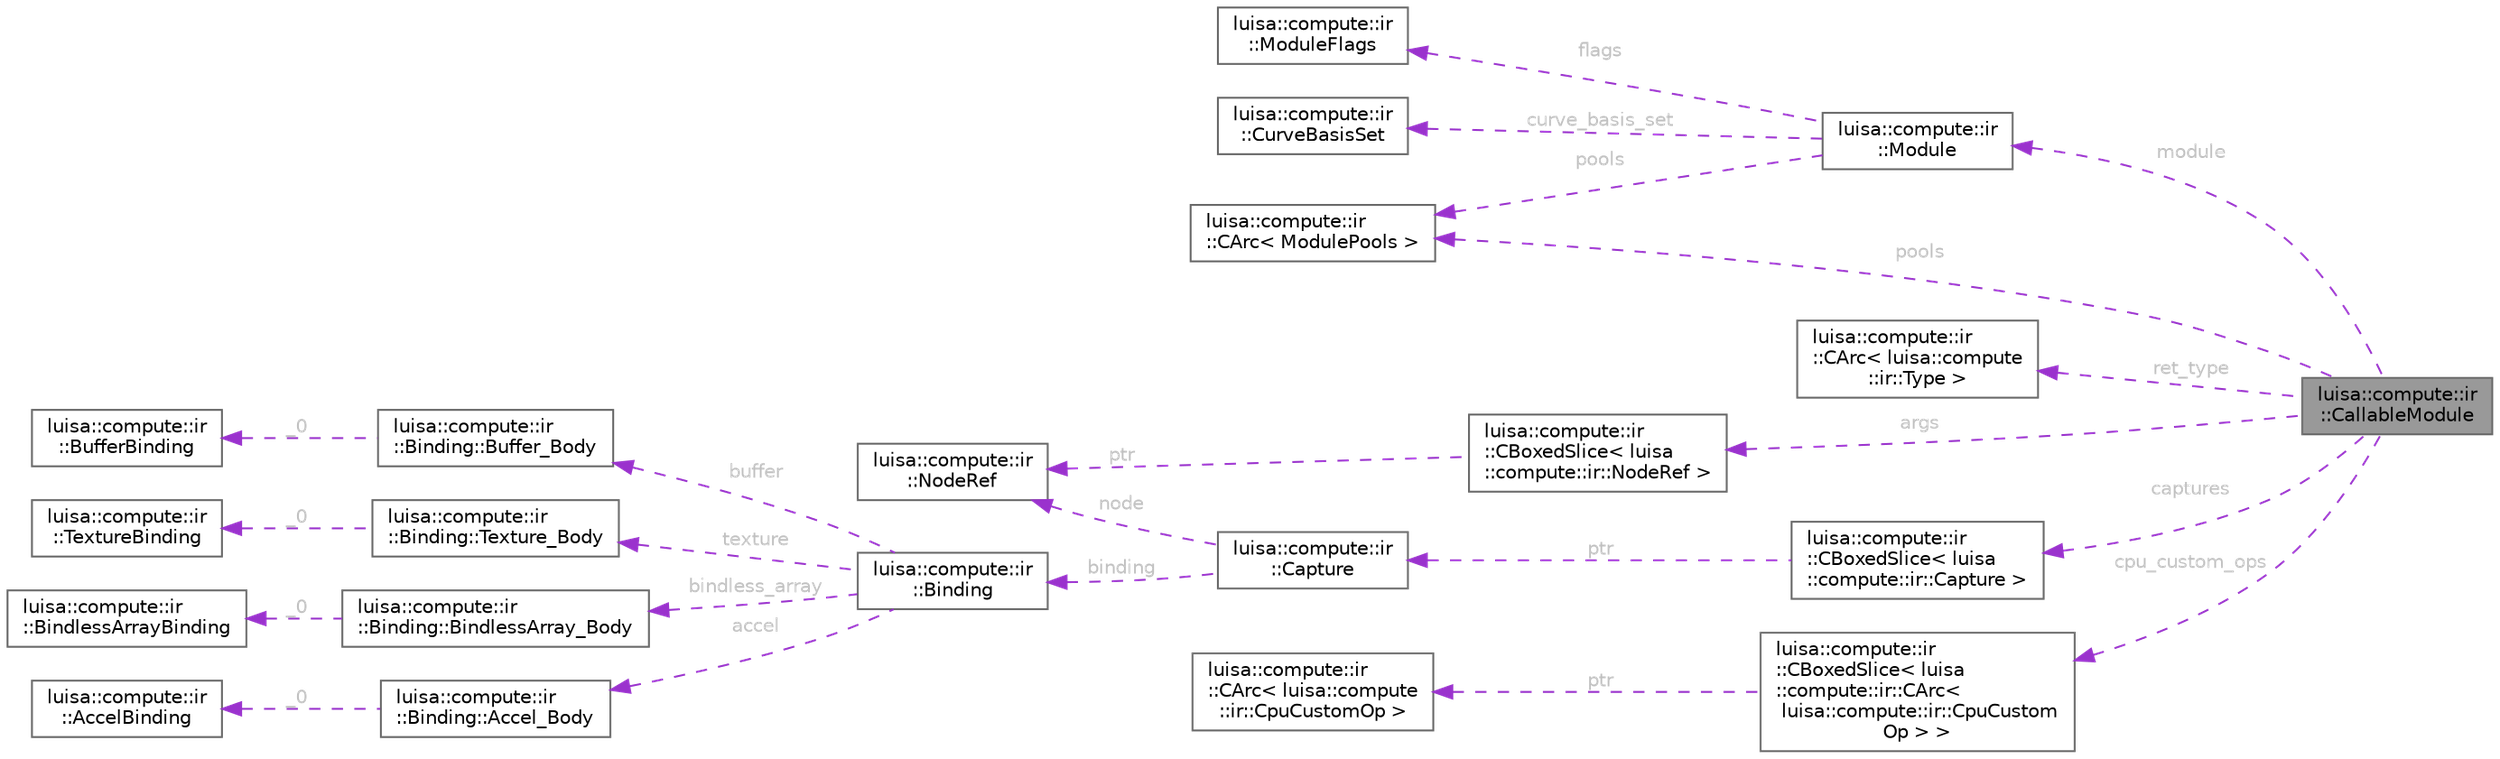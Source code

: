 digraph "luisa::compute::ir::CallableModule"
{
 // LATEX_PDF_SIZE
  bgcolor="transparent";
  edge [fontname=Helvetica,fontsize=10,labelfontname=Helvetica,labelfontsize=10];
  node [fontname=Helvetica,fontsize=10,shape=box,height=0.2,width=0.4];
  rankdir="LR";
  Node1 [id="Node000001",label="luisa::compute::ir\l::CallableModule",height=0.2,width=0.4,color="gray40", fillcolor="grey60", style="filled", fontcolor="black",tooltip=" "];
  Node2 -> Node1 [id="edge23_Node000001_Node000002",dir="back",color="darkorchid3",style="dashed",tooltip=" ",label=" module",fontcolor="grey" ];
  Node2 [id="Node000002",label="luisa::compute::ir\l::Module",height=0.2,width=0.4,color="gray40", fillcolor="white", style="filled",URL="$structluisa_1_1compute_1_1ir_1_1_module.html",tooltip=" "];
  Node3 -> Node2 [id="edge24_Node000002_Node000003",dir="back",color="darkorchid3",style="dashed",tooltip=" ",label=" flags",fontcolor="grey" ];
  Node3 [id="Node000003",label="luisa::compute::ir\l::ModuleFlags",height=0.2,width=0.4,color="gray40", fillcolor="white", style="filled",URL="$structluisa_1_1compute_1_1ir_1_1_module_flags.html",tooltip=" "];
  Node4 -> Node2 [id="edge25_Node000002_Node000004",dir="back",color="darkorchid3",style="dashed",tooltip=" ",label=" curve_basis_set",fontcolor="grey" ];
  Node4 [id="Node000004",label="luisa::compute::ir\l::CurveBasisSet",height=0.2,width=0.4,color="gray40", fillcolor="white", style="filled",URL="$structluisa_1_1compute_1_1ir_1_1_curve_basis_set.html",tooltip=" "];
  Node5 -> Node2 [id="edge26_Node000002_Node000005",dir="back",color="darkorchid3",style="dashed",tooltip=" ",label=" pools",fontcolor="grey" ];
  Node5 [id="Node000005",label="luisa::compute::ir\l::CArc\< ModulePools \>",height=0.2,width=0.4,color="gray40", fillcolor="white", style="filled",URL="$structluisa_1_1compute_1_1ir_1_1_c_arc.html",tooltip=" "];
  Node6 -> Node1 [id="edge27_Node000001_Node000006",dir="back",color="darkorchid3",style="dashed",tooltip=" ",label=" ret_type",fontcolor="grey" ];
  Node6 [id="Node000006",label="luisa::compute::ir\l::CArc\< luisa::compute\l::ir::Type \>",height=0.2,width=0.4,color="gray40", fillcolor="white", style="filled",URL="$structluisa_1_1compute_1_1ir_1_1_c_arc.html",tooltip=" "];
  Node7 -> Node1 [id="edge28_Node000001_Node000007",dir="back",color="darkorchid3",style="dashed",tooltip=" ",label=" args",fontcolor="grey" ];
  Node7 [id="Node000007",label="luisa::compute::ir\l::CBoxedSlice\< luisa\l::compute::ir::NodeRef \>",height=0.2,width=0.4,color="gray40", fillcolor="white", style="filled",URL="$structluisa_1_1compute_1_1ir_1_1_c_boxed_slice.html",tooltip=" "];
  Node8 -> Node7 [id="edge29_Node000007_Node000008",dir="back",color="darkorchid3",style="dashed",tooltip=" ",label=" ptr",fontcolor="grey" ];
  Node8 [id="Node000008",label="luisa::compute::ir\l::NodeRef",height=0.2,width=0.4,color="gray40", fillcolor="white", style="filled",URL="$structluisa_1_1compute_1_1ir_1_1_node_ref.html",tooltip=" "];
  Node9 -> Node1 [id="edge30_Node000001_Node000009",dir="back",color="darkorchid3",style="dashed",tooltip=" ",label=" captures",fontcolor="grey" ];
  Node9 [id="Node000009",label="luisa::compute::ir\l::CBoxedSlice\< luisa\l::compute::ir::Capture \>",height=0.2,width=0.4,color="gray40", fillcolor="white", style="filled",URL="$structluisa_1_1compute_1_1ir_1_1_c_boxed_slice.html",tooltip=" "];
  Node10 -> Node9 [id="edge31_Node000009_Node000010",dir="back",color="darkorchid3",style="dashed",tooltip=" ",label=" ptr",fontcolor="grey" ];
  Node10 [id="Node000010",label="luisa::compute::ir\l::Capture",height=0.2,width=0.4,color="gray40", fillcolor="white", style="filled",URL="$structluisa_1_1compute_1_1ir_1_1_capture.html",tooltip=" "];
  Node8 -> Node10 [id="edge32_Node000010_Node000008",dir="back",color="darkorchid3",style="dashed",tooltip=" ",label=" node",fontcolor="grey" ];
  Node11 -> Node10 [id="edge33_Node000010_Node000011",dir="back",color="darkorchid3",style="dashed",tooltip=" ",label=" binding",fontcolor="grey" ];
  Node11 [id="Node000011",label="luisa::compute::ir\l::Binding",height=0.2,width=0.4,color="gray40", fillcolor="white", style="filled",URL="$structluisa_1_1compute_1_1ir_1_1_binding.html",tooltip=" "];
  Node12 -> Node11 [id="edge34_Node000011_Node000012",dir="back",color="darkorchid3",style="dashed",tooltip=" ",label=" buffer",fontcolor="grey" ];
  Node12 [id="Node000012",label="luisa::compute::ir\l::Binding::Buffer_Body",height=0.2,width=0.4,color="gray40", fillcolor="white", style="filled",URL="$structluisa_1_1compute_1_1ir_1_1_binding_1_1_buffer___body.html",tooltip=" "];
  Node13 -> Node12 [id="edge35_Node000012_Node000013",dir="back",color="darkorchid3",style="dashed",tooltip=" ",label=" _0",fontcolor="grey" ];
  Node13 [id="Node000013",label="luisa::compute::ir\l::BufferBinding",height=0.2,width=0.4,color="gray40", fillcolor="white", style="filled",URL="$structluisa_1_1compute_1_1ir_1_1_buffer_binding.html",tooltip=" "];
  Node14 -> Node11 [id="edge36_Node000011_Node000014",dir="back",color="darkorchid3",style="dashed",tooltip=" ",label=" texture",fontcolor="grey" ];
  Node14 [id="Node000014",label="luisa::compute::ir\l::Binding::Texture_Body",height=0.2,width=0.4,color="gray40", fillcolor="white", style="filled",URL="$structluisa_1_1compute_1_1ir_1_1_binding_1_1_texture___body.html",tooltip=" "];
  Node15 -> Node14 [id="edge37_Node000014_Node000015",dir="back",color="darkorchid3",style="dashed",tooltip=" ",label=" _0",fontcolor="grey" ];
  Node15 [id="Node000015",label="luisa::compute::ir\l::TextureBinding",height=0.2,width=0.4,color="gray40", fillcolor="white", style="filled",URL="$structluisa_1_1compute_1_1ir_1_1_texture_binding.html",tooltip=" "];
  Node16 -> Node11 [id="edge38_Node000011_Node000016",dir="back",color="darkorchid3",style="dashed",tooltip=" ",label=" bindless_array",fontcolor="grey" ];
  Node16 [id="Node000016",label="luisa::compute::ir\l::Binding::BindlessArray_Body",height=0.2,width=0.4,color="gray40", fillcolor="white", style="filled",URL="$structluisa_1_1compute_1_1ir_1_1_binding_1_1_bindless_array___body.html",tooltip=" "];
  Node17 -> Node16 [id="edge39_Node000016_Node000017",dir="back",color="darkorchid3",style="dashed",tooltip=" ",label=" _0",fontcolor="grey" ];
  Node17 [id="Node000017",label="luisa::compute::ir\l::BindlessArrayBinding",height=0.2,width=0.4,color="gray40", fillcolor="white", style="filled",URL="$structluisa_1_1compute_1_1ir_1_1_bindless_array_binding.html",tooltip=" "];
  Node18 -> Node11 [id="edge40_Node000011_Node000018",dir="back",color="darkorchid3",style="dashed",tooltip=" ",label=" accel",fontcolor="grey" ];
  Node18 [id="Node000018",label="luisa::compute::ir\l::Binding::Accel_Body",height=0.2,width=0.4,color="gray40", fillcolor="white", style="filled",URL="$structluisa_1_1compute_1_1ir_1_1_binding_1_1_accel___body.html",tooltip=" "];
  Node19 -> Node18 [id="edge41_Node000018_Node000019",dir="back",color="darkorchid3",style="dashed",tooltip=" ",label=" _0",fontcolor="grey" ];
  Node19 [id="Node000019",label="luisa::compute::ir\l::AccelBinding",height=0.2,width=0.4,color="gray40", fillcolor="white", style="filled",URL="$structluisa_1_1compute_1_1ir_1_1_accel_binding.html",tooltip=" "];
  Node20 -> Node1 [id="edge42_Node000001_Node000020",dir="back",color="darkorchid3",style="dashed",tooltip=" ",label=" cpu_custom_ops",fontcolor="grey" ];
  Node20 [id="Node000020",label="luisa::compute::ir\l::CBoxedSlice\< luisa\l::compute::ir::CArc\<\l luisa::compute::ir::CpuCustom\lOp \> \>",height=0.2,width=0.4,color="gray40", fillcolor="white", style="filled",URL="$structluisa_1_1compute_1_1ir_1_1_c_boxed_slice.html",tooltip=" "];
  Node21 -> Node20 [id="edge43_Node000020_Node000021",dir="back",color="darkorchid3",style="dashed",tooltip=" ",label=" ptr",fontcolor="grey" ];
  Node21 [id="Node000021",label="luisa::compute::ir\l::CArc\< luisa::compute\l::ir::CpuCustomOp \>",height=0.2,width=0.4,color="gray40", fillcolor="white", style="filled",URL="$structluisa_1_1compute_1_1ir_1_1_c_arc.html",tooltip=" "];
  Node5 -> Node1 [id="edge44_Node000001_Node000005",dir="back",color="darkorchid3",style="dashed",tooltip=" ",label=" pools",fontcolor="grey" ];
}

